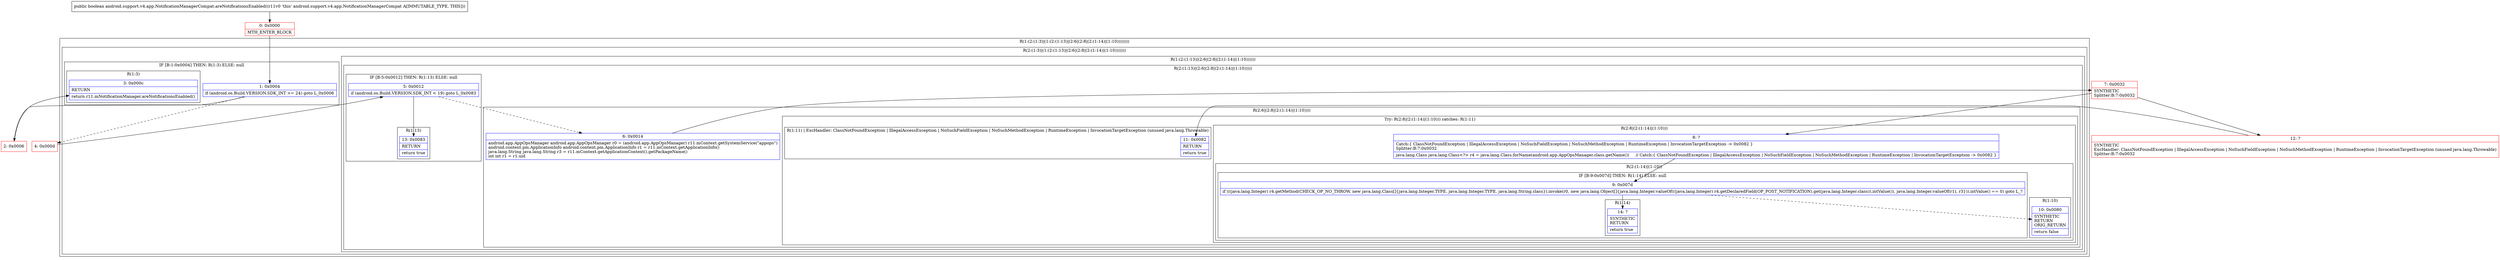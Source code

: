 digraph "CFG forandroid.support.v4.app.NotificationManagerCompat.areNotificationsEnabled()Z" {
subgraph cluster_Region_1064872725 {
label = "R(1:(2:(1:3)|(1:(2:(1:13)|(2:6|(2:8|(2:(1:14)|(1:10))))))))";
node [shape=record,color=blue];
subgraph cluster_Region_1090809599 {
label = "R(2:(1:3)|(1:(2:(1:13)|(2:6|(2:8|(2:(1:14)|(1:10)))))))";
node [shape=record,color=blue];
subgraph cluster_IfRegion_1043784282 {
label = "IF [B:1:0x0004] THEN: R(1:3) ELSE: null";
node [shape=record,color=blue];
Node_1 [shape=record,label="{1\:\ 0x0004|if (android.os.Build.VERSION.SDK_INT \>= 24) goto L_0x0006\l}"];
subgraph cluster_Region_1291636484 {
label = "R(1:3)";
node [shape=record,color=blue];
Node_3 [shape=record,label="{3\:\ 0x000c|RETURN\l|return r11.mNotificationManager.areNotificationsEnabled()\l}"];
}
}
subgraph cluster_Region_916907405 {
label = "R(1:(2:(1:13)|(2:6|(2:8|(2:(1:14)|(1:10))))))";
node [shape=record,color=blue];
subgraph cluster_Region_1421280816 {
label = "R(2:(1:13)|(2:6|(2:8|(2:(1:14)|(1:10)))))";
node [shape=record,color=blue];
subgraph cluster_IfRegion_1561991886 {
label = "IF [B:5:0x0012] THEN: R(1:13) ELSE: null";
node [shape=record,color=blue];
Node_5 [shape=record,label="{5\:\ 0x0012|if (android.os.Build.VERSION.SDK_INT \< 19) goto L_0x0083\l}"];
subgraph cluster_Region_1999923846 {
label = "R(1:13)";
node [shape=record,color=blue];
Node_13 [shape=record,label="{13\:\ 0x0083|RETURN\l|return true\l}"];
}
}
subgraph cluster_Region_522779912 {
label = "R(2:6|(2:8|(2:(1:14)|(1:10))))";
node [shape=record,color=blue];
Node_6 [shape=record,label="{6\:\ 0x0014|android.app.AppOpsManager android.app.AppOpsManager r0 = (android.app.AppOpsManager) r11.mContext.getSystemService(\"appops\")\landroid.content.pm.ApplicationInfo android.content.pm.ApplicationInfo r1 = r11.mContext.getApplicationInfo()\ljava.lang.String java.lang.String r3 = r11.mContext.getApplicationContext().getPackageName()\lint int r1 = r1.uid\l}"];
subgraph cluster_TryCatchRegion_1992254304 {
label = "Try: R(2:8|(2:(1:14)|(1:10))) catches: R(1:11)";
node [shape=record,color=blue];
subgraph cluster_Region_308966531 {
label = "R(2:8|(2:(1:14)|(1:10)))";
node [shape=record,color=blue];
Node_8 [shape=record,label="{8\:\ ?|Catch:\{ ClassNotFoundException \| IllegalAccessException \| NoSuchFieldException \| NoSuchMethodException \| RuntimeException \| InvocationTargetException \-\> 0x0082 \}\lSplitter:B:7:0x0032\l|java.lang.Class java.lang.Class\<?\> r4 = java.lang.Class.forName(android.app.AppOpsManager.class.getName())     \/\/ Catch:\{ ClassNotFoundException \| IllegalAccessException \| NoSuchFieldException \| NoSuchMethodException \| RuntimeException \| InvocationTargetException \-\> 0x0082 \}\l}"];
subgraph cluster_Region_450194689 {
label = "R(2:(1:14)|(1:10))";
node [shape=record,color=blue];
subgraph cluster_IfRegion_1876763954 {
label = "IF [B:9:0x007d] THEN: R(1:14) ELSE: null";
node [shape=record,color=blue];
Node_9 [shape=record,label="{9\:\ 0x007d|if (((java.lang.Integer) r4.getMethod(CHECK_OP_NO_THROW, new java.lang.Class[]\{java.lang.Integer.TYPE, java.lang.Integer.TYPE, java.lang.String.class\}).invoke(r0, new java.lang.Object[]\{java.lang.Integer.valueOf(((java.lang.Integer) r4.getDeclaredField(OP_POST_NOTIFICATION).get(java.lang.Integer.class)).intValue()), java.lang.Integer.valueOf(r1), r3\})).intValue() == 0) goto L_?\l}"];
subgraph cluster_Region_387242239 {
label = "R(1:14)";
node [shape=record,color=blue];
Node_14 [shape=record,label="{14\:\ ?|SYNTHETIC\lRETURN\l|return true\l}"];
}
}
subgraph cluster_Region_1134620865 {
label = "R(1:10)";
node [shape=record,color=blue];
Node_10 [shape=record,label="{10\:\ 0x0080|SYNTHETIC\lRETURN\lORIG_RETURN\l|return false\l}"];
}
}
}
subgraph cluster_Region_1317617590 {
label = "R(1:11) | ExcHandler: ClassNotFoundException \| IllegalAccessException \| NoSuchFieldException \| NoSuchMethodException \| RuntimeException \| InvocationTargetException (unused java.lang.Throwable)\l";
node [shape=record,color=blue];
Node_11 [shape=record,label="{11\:\ 0x0082|RETURN\l|return true\l}"];
}
}
}
}
}
}
}
subgraph cluster_Region_1317617590 {
label = "R(1:11) | ExcHandler: ClassNotFoundException \| IllegalAccessException \| NoSuchFieldException \| NoSuchMethodException \| RuntimeException \| InvocationTargetException (unused java.lang.Throwable)\l";
node [shape=record,color=blue];
Node_11 [shape=record,label="{11\:\ 0x0082|RETURN\l|return true\l}"];
}
Node_0 [shape=record,color=red,label="{0\:\ 0x0000|MTH_ENTER_BLOCK\l}"];
Node_2 [shape=record,color=red,label="{2\:\ 0x0006}"];
Node_4 [shape=record,color=red,label="{4\:\ 0x000d}"];
Node_7 [shape=record,color=red,label="{7\:\ 0x0032|SYNTHETIC\lSplitter:B:7:0x0032\l}"];
Node_12 [shape=record,color=red,label="{12\:\ ?|SYNTHETIC\lExcHandler: ClassNotFoundException \| IllegalAccessException \| NoSuchFieldException \| NoSuchMethodException \| RuntimeException \| InvocationTargetException (unused java.lang.Throwable)\lSplitter:B:7:0x0032\l}"];
MethodNode[shape=record,label="{public boolean android.support.v4.app.NotificationManagerCompat.areNotificationsEnabled((r11v0 'this' android.support.v4.app.NotificationManagerCompat A[IMMUTABLE_TYPE, THIS])) }"];
MethodNode -> Node_0;
Node_1 -> Node_2;
Node_1 -> Node_4[style=dashed];
Node_5 -> Node_6[style=dashed];
Node_5 -> Node_13;
Node_6 -> Node_7;
Node_8 -> Node_9;
Node_9 -> Node_10[style=dashed];
Node_9 -> Node_14;
Node_0 -> Node_1;
Node_2 -> Node_3;
Node_4 -> Node_5;
Node_7 -> Node_8;
Node_7 -> Node_12;
Node_12 -> Node_11;
}

